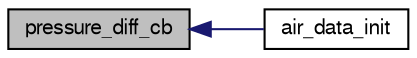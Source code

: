 digraph "pressure_diff_cb"
{
  edge [fontname="FreeSans",fontsize="10",labelfontname="FreeSans",labelfontsize="10"];
  node [fontname="FreeSans",fontsize="10",shape=record];
  rankdir="LR";
  Node1 [label="pressure_diff_cb",height=0.2,width=0.4,color="black", fillcolor="grey75", style="filled", fontcolor="black"];
  Node1 -> Node2 [dir="back",color="midnightblue",fontsize="10",style="solid",fontname="FreeSans"];
  Node2 [label="air_data_init",height=0.2,width=0.4,color="black", fillcolor="white", style="filled",URL="$air__data_8h.html#adf7b25090f4cb33d35ccfbc18470e0ad",tooltip="AirData initialization. "];
}
